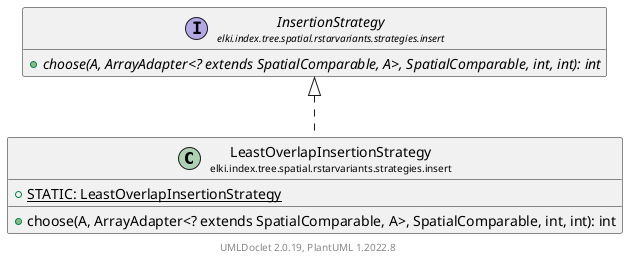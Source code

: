 @startuml
    remove .*\.(Instance|Par|Parameterizer|Factory)$
    set namespaceSeparator none
    hide empty fields
    hide empty methods

    class "<size:14>LeastOverlapInsertionStrategy\n<size:10>elki.index.tree.spatial.rstarvariants.strategies.insert" as elki.index.tree.spatial.rstarvariants.strategies.insert.LeastOverlapInsertionStrategy [[LeastOverlapInsertionStrategy.html]] {
        {static} +STATIC: LeastOverlapInsertionStrategy
        +choose(A, ArrayAdapter<? extends SpatialComparable, A>, SpatialComparable, int, int): int
    }

    interface "<size:14>InsertionStrategy\n<size:10>elki.index.tree.spatial.rstarvariants.strategies.insert" as elki.index.tree.spatial.rstarvariants.strategies.insert.InsertionStrategy [[InsertionStrategy.html]] {
        {abstract} +choose(A, ArrayAdapter<? extends SpatialComparable, A>, SpatialComparable, int, int): int
    }
    class "<size:14>LeastOverlapInsertionStrategy.Par\n<size:10>elki.index.tree.spatial.rstarvariants.strategies.insert" as elki.index.tree.spatial.rstarvariants.strategies.insert.LeastOverlapInsertionStrategy.Par [[LeastOverlapInsertionStrategy.Par.html]]

    elki.index.tree.spatial.rstarvariants.strategies.insert.InsertionStrategy <|.. elki.index.tree.spatial.rstarvariants.strategies.insert.LeastOverlapInsertionStrategy
    elki.index.tree.spatial.rstarvariants.strategies.insert.LeastOverlapInsertionStrategy +-- elki.index.tree.spatial.rstarvariants.strategies.insert.LeastOverlapInsertionStrategy.Par

    center footer UMLDoclet 2.0.19, PlantUML 1.2022.8
@enduml
